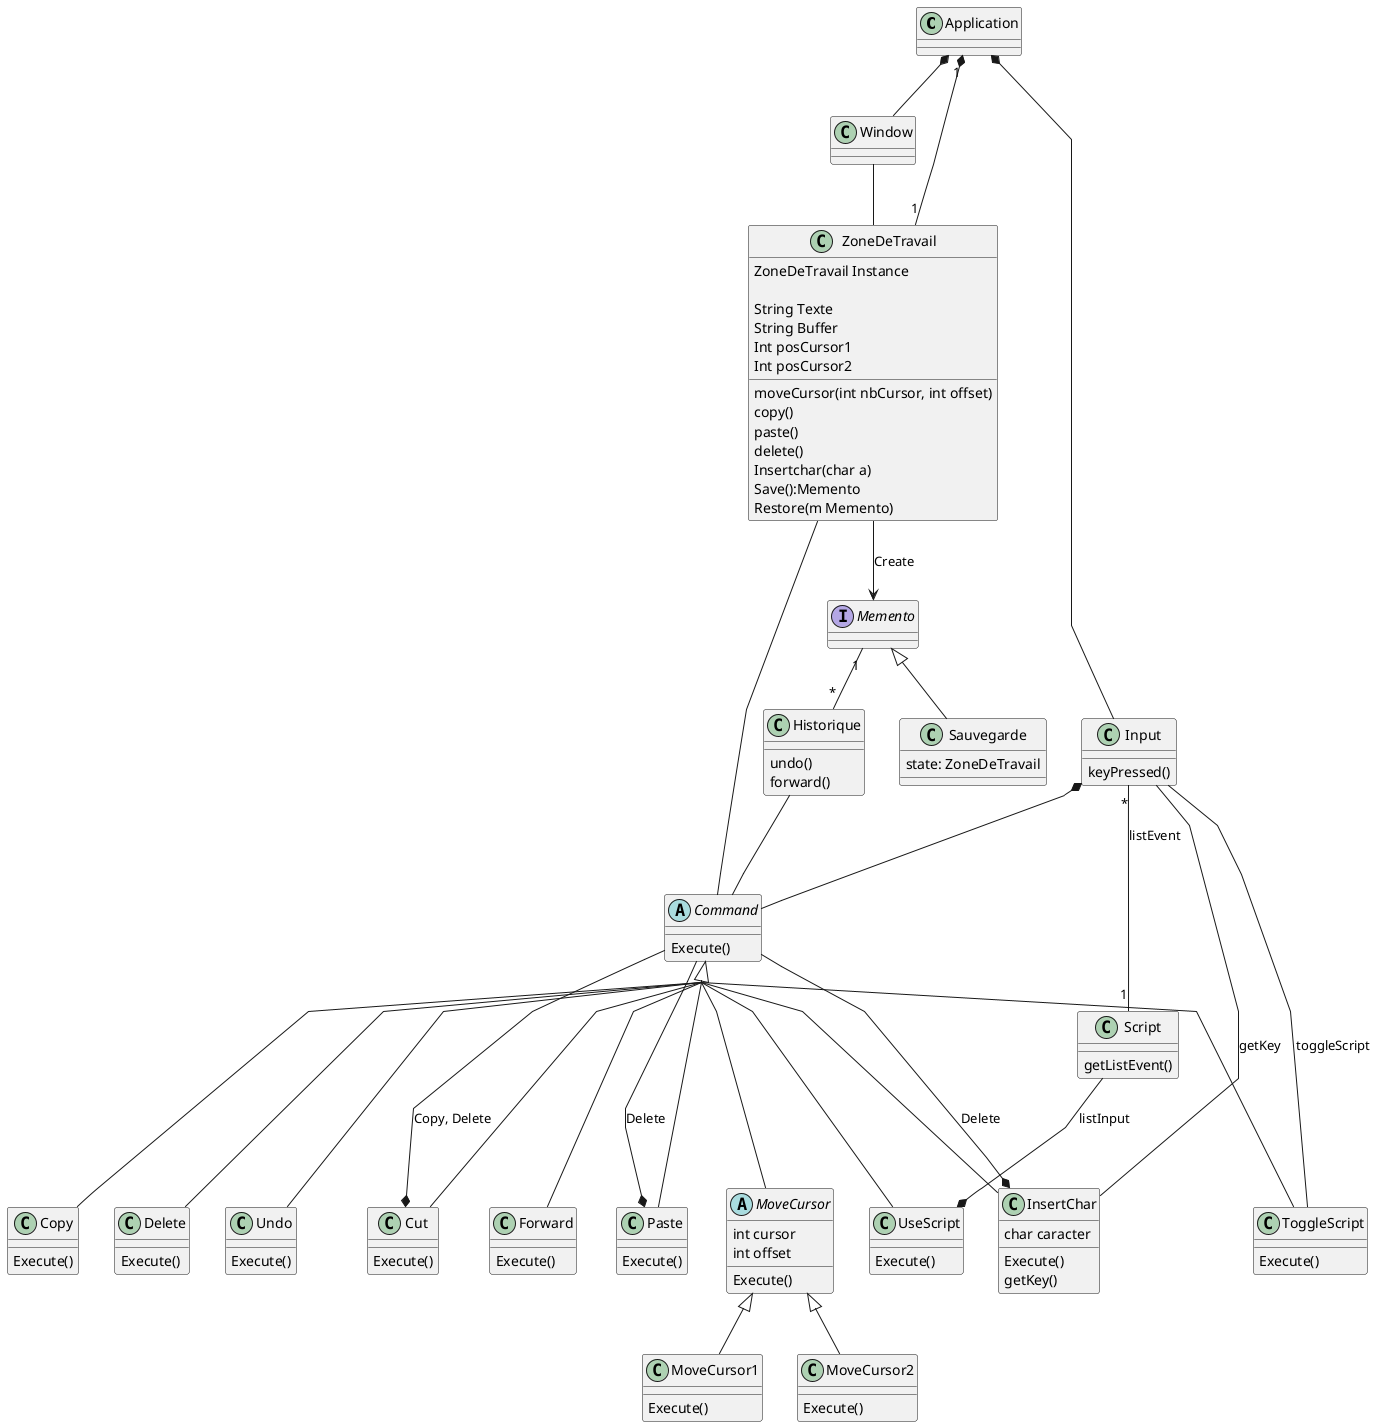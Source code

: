 @startuml classDiagram
skinparam groupInheritance 4
skinparam Linetype polyline


class Application {
 
}


class Window {

}

class ZoneDeTravail {
    ZoneDeTravail Instance

    String Texte
    String Buffer
    Int posCursor1
    Int posCursor2

    moveCursor(int nbCursor, int offset)
    copy()
    paste()
    delete()
    Insertchar(char a)
    Save():Memento
    Restore(m Memento)
    

}

class Input {
    keyPressed()
}

class Script{
    getListEvent()
}

abstract Command {
    Execute()
}

abstract MoveCursor {
    int cursor
    int offset
    Execute()
}

class MoveCursor1 {
    Execute()
}
class MoveCursor2 {
    Execute()
}

class Copy {
    Execute()
}

class Delete{
    Execute()
}

class Paste {
    Execute()
}

class Cut {
    Execute()
}

class InsertChar {
    char caracter
    Execute()
    getKey()
}

class ToggleScript{
    Execute()
}

class UseScript{
    Execute()
}

Command <|--- MoveCursor
class Undo {
    Execute()
}

class Forward {
    Execute()
}

interface Memento {
    
}

class Sauvegarde {
    state: ZoneDeTravail
}

class Historique {
    undo()
    forward()
}


Application *-- Window
Application "1" *-- "1" ZoneDeTravail
Application *-- Input
Input *-- Command
ZoneDeTravail -- Command
Historique -- Command

Command <|--- Delete
Command <|--- Copy

Command <|--- Paste
Command <|--- Cut
Command <|--- InsertChar

Command <|--- ToggleScript
Command <|--- UseScript

MoveCursor <|-- MoveCursor1
MoveCursor <|-- MoveCursor2
Command <|--- Undo
Command <|--- Forward

Command --* Cut : Copy, Delete
Command --* InsertChar : Delete
Command --* Paste : Delete
Input -- InsertChar : getKey
Window -- ZoneDeTravail

Input "*" -- "1" Script : listEvent
Input -- ToggleScript : toggleScript
Script --* UseScript : listInput

ZoneDeTravail --> Memento : Create
Memento <|-- Sauvegarde
Memento "1" -- "*" Historique


@enduml